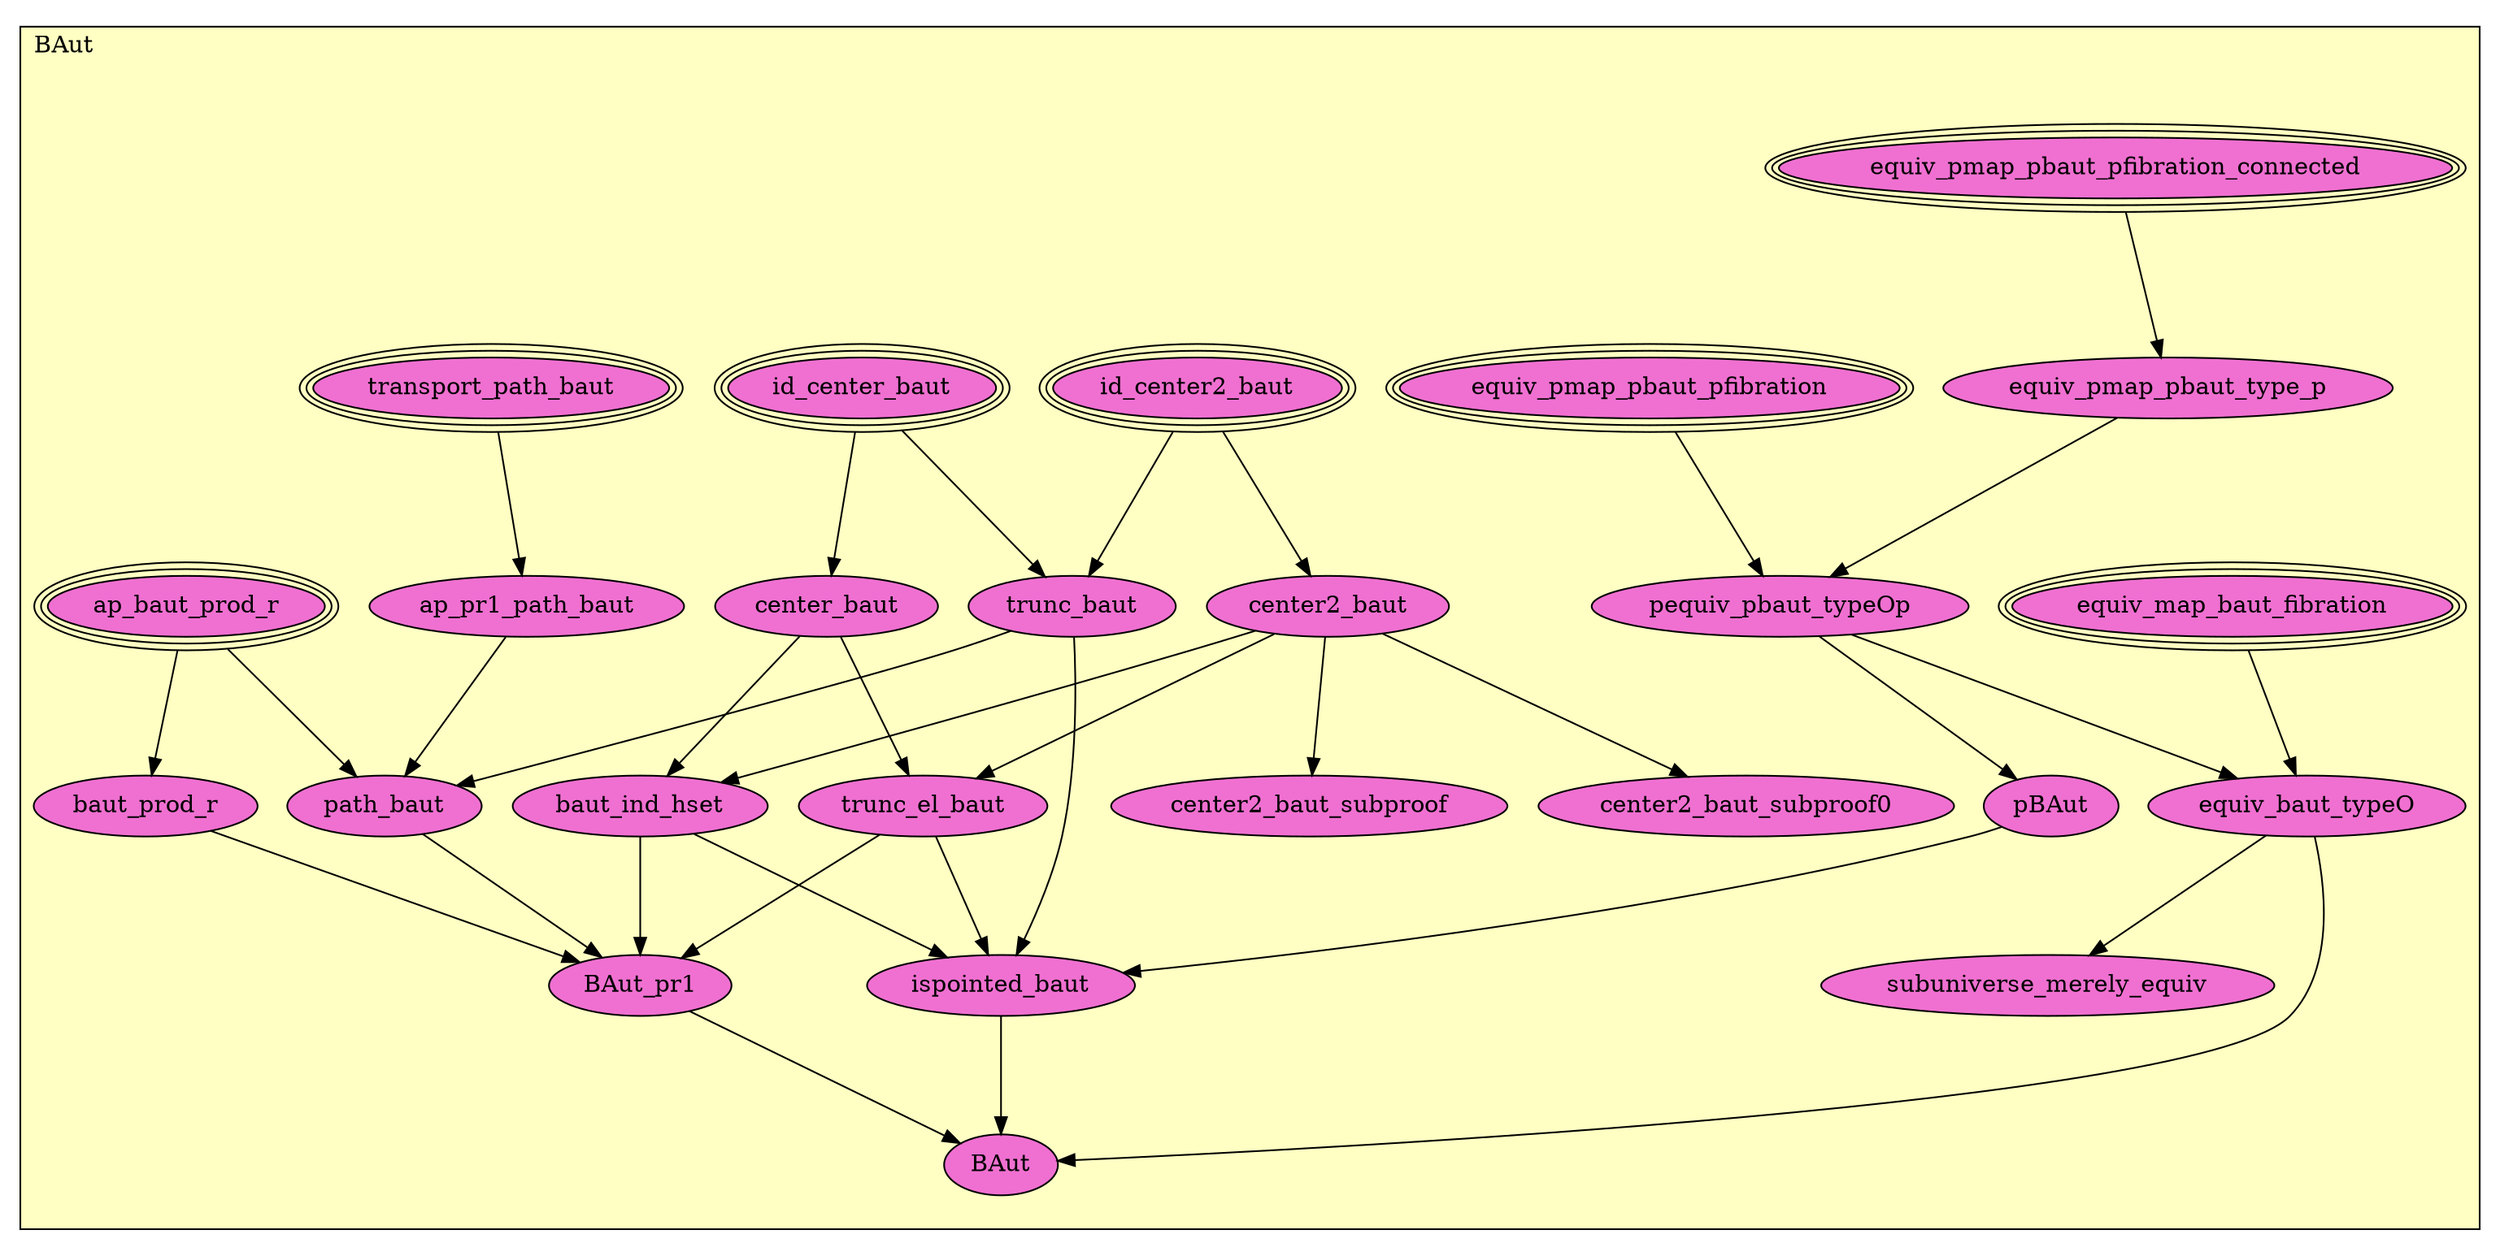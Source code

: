 digraph HoTT_Universes_BAut {
  graph [ratio=0.5]
  node [style=filled]
BAut_equiv_pmap_pbaut_pfibration_connected [label="equiv_pmap_pbaut_pfibration_connected", URL=<BAut.html#equiv_pmap_pbaut_pfibration_connected>, peripheries=3, fillcolor="#F070D1"] ;
BAut_equiv_pmap_pbaut_type_p [label="equiv_pmap_pbaut_type_p", URL=<BAut.html#equiv_pmap_pbaut_type_p>, fillcolor="#F070D1"] ;
BAut_equiv_pmap_pbaut_pfibration [label="equiv_pmap_pbaut_pfibration", URL=<BAut.html#equiv_pmap_pbaut_pfibration>, peripheries=3, fillcolor="#F070D1"] ;
BAut_pequiv_pbaut_typeOp [label="pequiv_pbaut_typeOp", URL=<BAut.html#pequiv_pbaut_typeOp>, fillcolor="#F070D1"] ;
BAut_equiv_map_baut_fibration [label="equiv_map_baut_fibration", URL=<BAut.html#equiv_map_baut_fibration>, peripheries=3, fillcolor="#F070D1"] ;
BAut_equiv_baut_typeO [label="equiv_baut_typeO", URL=<BAut.html#equiv_baut_typeO>, fillcolor="#F070D1"] ;
BAut_subuniverse_merely_equiv [label="subuniverse_merely_equiv", URL=<BAut.html#subuniverse_merely_equiv>, fillcolor="#F070D1"] ;
BAut_id_center2_baut [label="id_center2_baut", URL=<BAut.html#id_center2_baut>, peripheries=3, fillcolor="#F070D1"] ;
BAut_center2_baut [label="center2_baut", URL=<BAut.html#center2_baut>, fillcolor="#F070D1"] ;
BAut_center2_baut_subproof0 [label="center2_baut_subproof0", URL=<BAut.html#center2_baut_subproof0>, fillcolor="#F070D1"] ;
BAut_center2_baut_subproof [label="center2_baut_subproof", URL=<BAut.html#center2_baut_subproof>, fillcolor="#F070D1"] ;
BAut_id_center_baut [label="id_center_baut", URL=<BAut.html#id_center_baut>, peripheries=3, fillcolor="#F070D1"] ;
BAut_center_baut [label="center_baut", URL=<BAut.html#center_baut>, fillcolor="#F070D1"] ;
BAut_baut_ind_hset [label="baut_ind_hset", URL=<BAut.html#baut_ind_hset>, fillcolor="#F070D1"] ;
BAut_ap_baut_prod_r [label="ap_baut_prod_r", URL=<BAut.html#ap_baut_prod_r>, peripheries=3, fillcolor="#F070D1"] ;
BAut_baut_prod_r [label="baut_prod_r", URL=<BAut.html#baut_prod_r>, fillcolor="#F070D1"] ;
BAut_trunc_el_baut [label="trunc_el_baut", URL=<BAut.html#trunc_el_baut>, fillcolor="#F070D1"] ;
BAut_trunc_baut [label="trunc_baut", URL=<BAut.html#trunc_baut>, fillcolor="#F070D1"] ;
BAut_transport_path_baut [label="transport_path_baut", URL=<BAut.html#transport_path_baut>, peripheries=3, fillcolor="#F070D1"] ;
BAut_ap_pr1_path_baut [label="ap_pr1_path_baut", URL=<BAut.html#ap_pr1_path_baut>, fillcolor="#F070D1"] ;
BAut_path_baut [label="path_baut", URL=<BAut.html#path_baut>, fillcolor="#F070D1"] ;
BAut_pBAut [label="pBAut", URL=<BAut.html#pBAut>, fillcolor="#F070D1"] ;
BAut_ispointed_baut [label="ispointed_baut", URL=<BAut.html#ispointed_baut>, fillcolor="#F070D1"] ;
BAut_BAut_pr1 [label="BAut_pr1", URL=<BAut.html#BAut_pr1>, fillcolor="#F070D1"] ;
BAut_BAut [label="BAut", URL=<BAut.html#BAut>, fillcolor="#F070D1"] ;
  BAut_equiv_pmap_pbaut_pfibration_connected -> BAut_equiv_pmap_pbaut_type_p [] ;
  BAut_equiv_pmap_pbaut_type_p -> BAut_pequiv_pbaut_typeOp [] ;
  BAut_equiv_pmap_pbaut_pfibration -> BAut_pequiv_pbaut_typeOp [] ;
  BAut_pequiv_pbaut_typeOp -> BAut_equiv_baut_typeO [] ;
  BAut_pequiv_pbaut_typeOp -> BAut_pBAut [] ;
  BAut_equiv_map_baut_fibration -> BAut_equiv_baut_typeO [] ;
  BAut_equiv_baut_typeO -> BAut_subuniverse_merely_equiv [] ;
  BAut_equiv_baut_typeO -> BAut_BAut [] ;
  BAut_id_center2_baut -> BAut_center2_baut [] ;
  BAut_id_center2_baut -> BAut_trunc_baut [] ;
  BAut_center2_baut -> BAut_center2_baut_subproof0 [] ;
  BAut_center2_baut -> BAut_center2_baut_subproof [] ;
  BAut_center2_baut -> BAut_baut_ind_hset [] ;
  BAut_center2_baut -> BAut_trunc_el_baut [] ;
  BAut_id_center_baut -> BAut_center_baut [] ;
  BAut_id_center_baut -> BAut_trunc_baut [] ;
  BAut_center_baut -> BAut_baut_ind_hset [] ;
  BAut_center_baut -> BAut_trunc_el_baut [] ;
  BAut_baut_ind_hset -> BAut_ispointed_baut [] ;
  BAut_baut_ind_hset -> BAut_BAut_pr1 [] ;
  BAut_ap_baut_prod_r -> BAut_baut_prod_r [] ;
  BAut_ap_baut_prod_r -> BAut_path_baut [] ;
  BAut_baut_prod_r -> BAut_BAut_pr1 [] ;
  BAut_trunc_el_baut -> BAut_ispointed_baut [] ;
  BAut_trunc_el_baut -> BAut_BAut_pr1 [] ;
  BAut_trunc_baut -> BAut_path_baut [] ;
  BAut_trunc_baut -> BAut_ispointed_baut [] ;
  BAut_transport_path_baut -> BAut_ap_pr1_path_baut [] ;
  BAut_ap_pr1_path_baut -> BAut_path_baut [] ;
  BAut_path_baut -> BAut_BAut_pr1 [] ;
  BAut_pBAut -> BAut_ispointed_baut [] ;
  BAut_ispointed_baut -> BAut_BAut [] ;
  BAut_BAut_pr1 -> BAut_BAut [] ;
subgraph cluster_BAut { label="BAut"; fillcolor="#FFFFC3"; labeljust=l; style=filled 
BAut_BAut; BAut_BAut_pr1; BAut_ispointed_baut; BAut_pBAut; BAut_path_baut; BAut_ap_pr1_path_baut; BAut_transport_path_baut; BAut_trunc_baut; BAut_trunc_el_baut; BAut_baut_prod_r; BAut_ap_baut_prod_r; BAut_baut_ind_hset; BAut_center_baut; BAut_id_center_baut; BAut_center2_baut_subproof; BAut_center2_baut_subproof0; BAut_center2_baut; BAut_id_center2_baut; BAut_subuniverse_merely_equiv; BAut_equiv_baut_typeO; BAut_equiv_map_baut_fibration; BAut_pequiv_pbaut_typeOp; BAut_equiv_pmap_pbaut_pfibration; BAut_equiv_pmap_pbaut_type_p; BAut_equiv_pmap_pbaut_pfibration_connected; };
} /* END */
